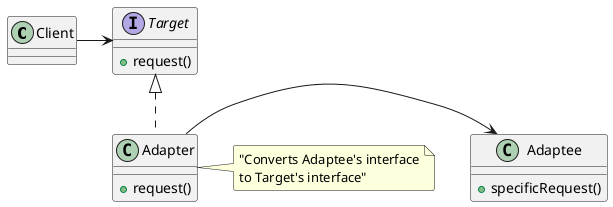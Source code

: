 @startuml Adapter Pattern

skinparam backgroundColor white
skinparam roundcorner 5

class Client {
}

interface Target {
    +request()
}

class Adapter {
    +request()
}

class Adaptee {
    +specificRequest()
}

Client -> Target
Target <|.. Adapter
Adapter -> Adaptee
note right of Adapter : "Converts Adaptee's interface\nto Target's interface"

@enduml
